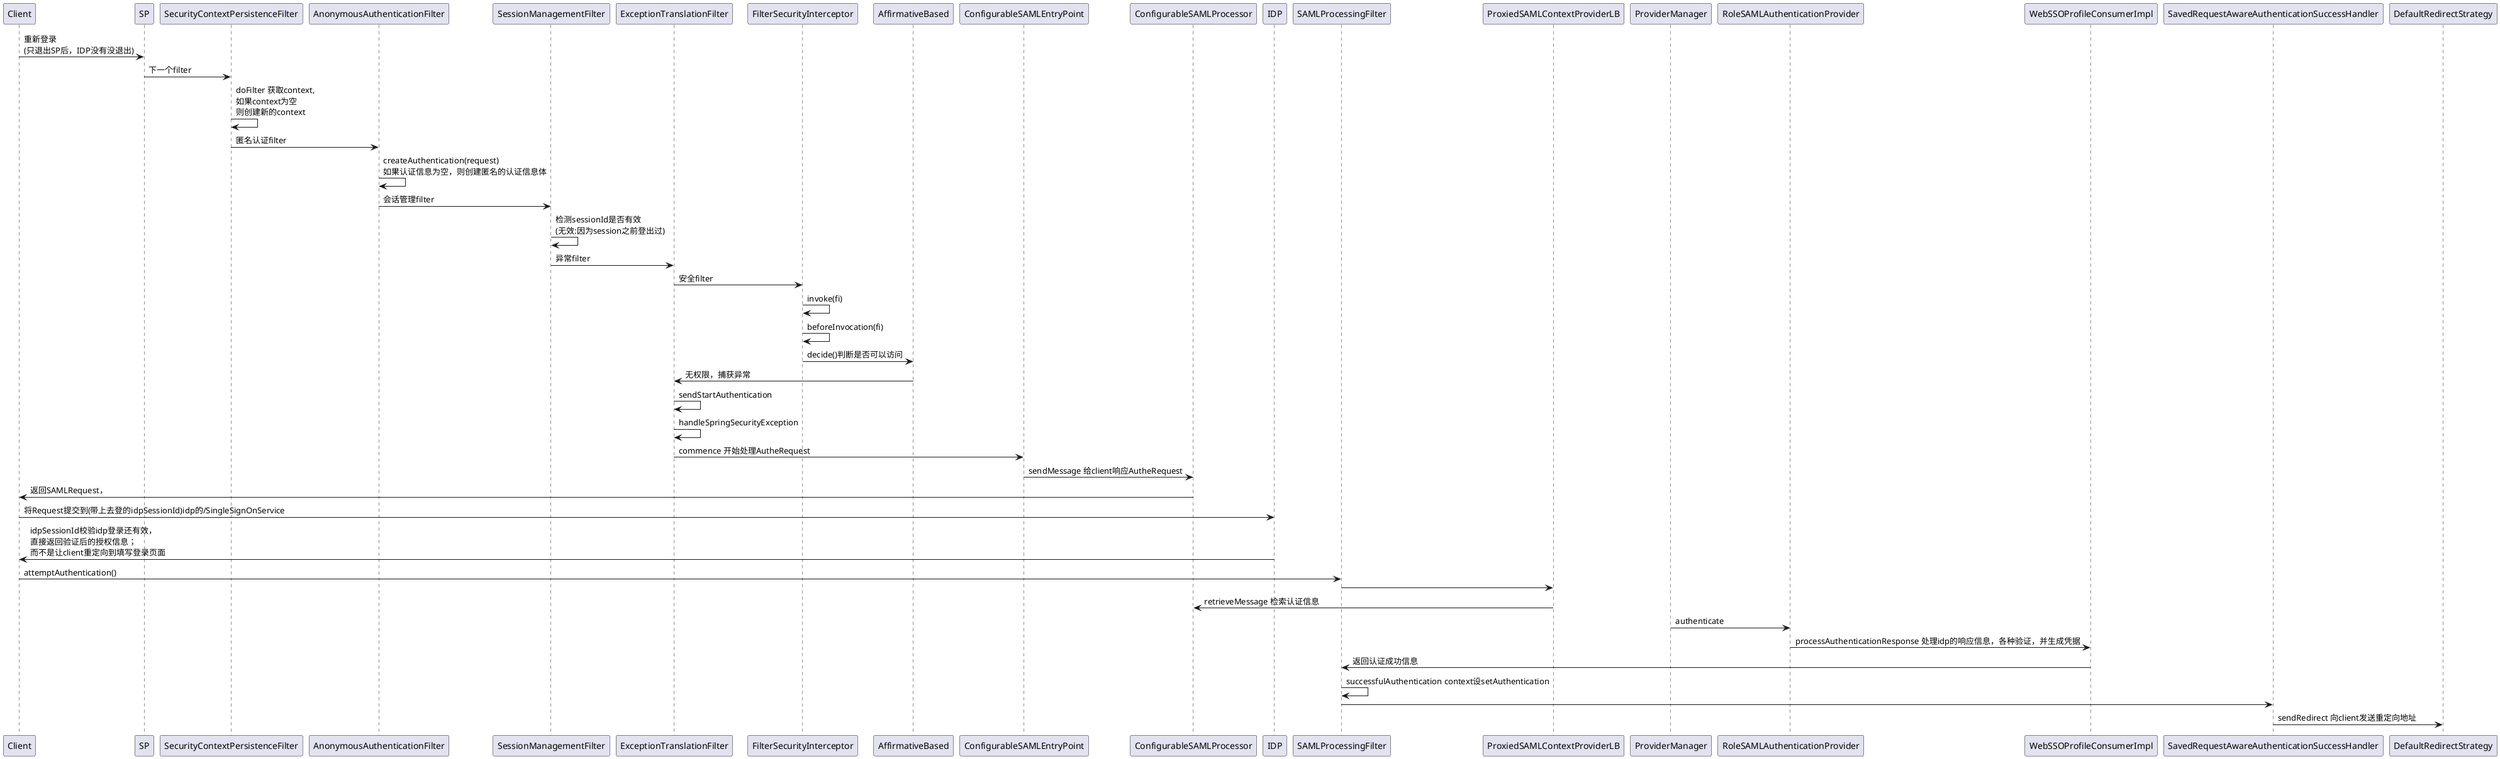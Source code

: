 @startuml
Client->SP:重新登录\n(只退出SP后，IDP没有没退出)
SP->SecurityContextPersistenceFilter:下一个filter
SecurityContextPersistenceFilter -> SecurityContextPersistenceFilter:doFilter 获取context,\n如果context为空\n则创建新的context
SecurityContextPersistenceFilter->AnonymousAuthenticationFilter:匿名认证filter
AnonymousAuthenticationFilter->AnonymousAuthenticationFilter:createAuthentication(request)\n如果认证信息为空，则创建匿名的认证信息体
AnonymousAuthenticationFilter->SessionManagementFilter:会话管理filter
SessionManagementFilter->SessionManagementFilter:检测sessionId是否有效\n(无效:因为session之前登出过)
SessionManagementFilter->ExceptionTranslationFilter:异常filter
ExceptionTranslationFilter->FilterSecurityInterceptor:安全filter
FilterSecurityInterceptor->FilterSecurityInterceptor:invoke(fi)
FilterSecurityInterceptor->FilterSecurityInterceptor:beforeInvocation(fi)
FilterSecurityInterceptor->AffirmativeBased:decide()判断是否可以访问
AffirmativeBased->ExceptionTranslationFilter:无权限，捕获异常
ExceptionTranslationFilter->ExceptionTranslationFilter:sendStartAuthentication
ExceptionTranslationFilter->ExceptionTranslationFilter:handleSpringSecurityException
ExceptionTranslationFilter->ConfigurableSAMLEntryPoint:commence 开始处理AutheRequest
ConfigurableSAMLEntryPoint->ConfigurableSAMLProcessor:sendMessage 给client响应AutheRequest
ConfigurableSAMLProcessor->Client:返回SAMLRequest，
Client->IDP:将Request提交到(带上去登的idpSessionId)idp的/SingleSignOnService
IDP->Client:idpSessionId校验idp登录还有效，\n直接返回验证后的授权信息；\n而不是让client重定向到填写登录页面
Client->SAMLProcessingFilter:attemptAuthentication()
SAMLProcessingFilter->ProxiedSAMLContextProviderLB:
ProxiedSAMLContextProviderLB->ConfigurableSAMLProcessor:retrieveMessage 检索认证信息
ProviderManager->RoleSAMLAuthenticationProvider:authenticate
RoleSAMLAuthenticationProvider->WebSSOProfileConsumerImpl:processAuthenticationResponse 处理idp的响应信息，各种验证，并生成凭据
WebSSOProfileConsumerImpl->SAMLProcessingFilter:返回认证成功信息
SAMLProcessingFilter->SAMLProcessingFilter:successfulAuthentication context设setAuthentication
SAMLProcessingFilter->SavedRequestAwareAuthenticationSuccessHandler:
SavedRequestAwareAuthenticationSuccessHandler->DefaultRedirectStrategy:sendRedirect 向client发送重定向地址
@enduml
